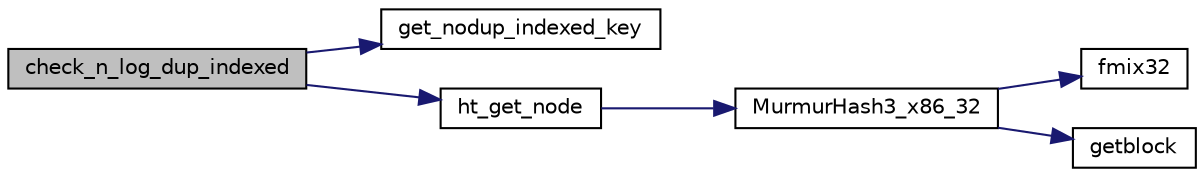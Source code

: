 digraph G
{
  edge [fontname="Helvetica",fontsize="10",labelfontname="Helvetica",labelfontsize="10"];
  node [fontname="Helvetica",fontsize="10",shape=record];
  rankdir=LR;
  Node1 [label="check_n_log_dup_indexed",height=0.2,width=0.4,color="black", fillcolor="grey75", style="filled" fontcolor="black"];
  Node1 -> Node2 [color="midnightblue",fontsize="10",style="solid",fontname="Helvetica"];
  Node2 [label="get_nodup_indexed_key",height=0.2,width=0.4,color="black", fillcolor="white", style="filled",URL="$n__nodup__log_8c.html#aad87e98f27fbce43793143aaf562590d",tooltip="internal, get a key for an indexed log entry"];
  Node1 -> Node3 [color="midnightblue",fontsize="10",style="solid",fontname="Helvetica"];
  Node3 [label="ht_get_node",height=0.2,width=0.4,color="black", fillcolor="white", style="filled",URL="$n__hash_8c.html#ac2a504c78f251c3dfb1e8b0623e2fdb1",tooltip="return the associated key&#39;s node inside the hash_table"];
  Node3 -> Node4 [color="midnightblue",fontsize="10",style="solid",fontname="Helvetica"];
  Node4 [label="MurmurHash3_x86_32",height=0.2,width=0.4,color="black", fillcolor="white", style="filled",URL="$n__hash_8c.html#a37412933f308bda727603640d9acefba"];
  Node4 -> Node5 [color="midnightblue",fontsize="10",style="solid",fontname="Helvetica"];
  Node5 [label="fmix32",height=0.2,width=0.4,color="black", fillcolor="white", style="filled",URL="$n__hash_8c.html#a765c15db8766f1a0b049d8a210ad8f60",tooltip="Finalization mix - force all bits of a hash block to avalanche (from murmur&#39;s author)..."];
  Node4 -> Node6 [color="midnightblue",fontsize="10",style="solid",fontname="Helvetica"];
  Node6 [label="getblock",height=0.2,width=0.4,color="black", fillcolor="white", style="filled",URL="$n__hash_8c.html#a9a24bae2dd734e0beaa458c45b6ed386",tooltip="Block read - (from murmur&#39;s author) if your platform needs to do endian-swapping or can only hand..."];
}
